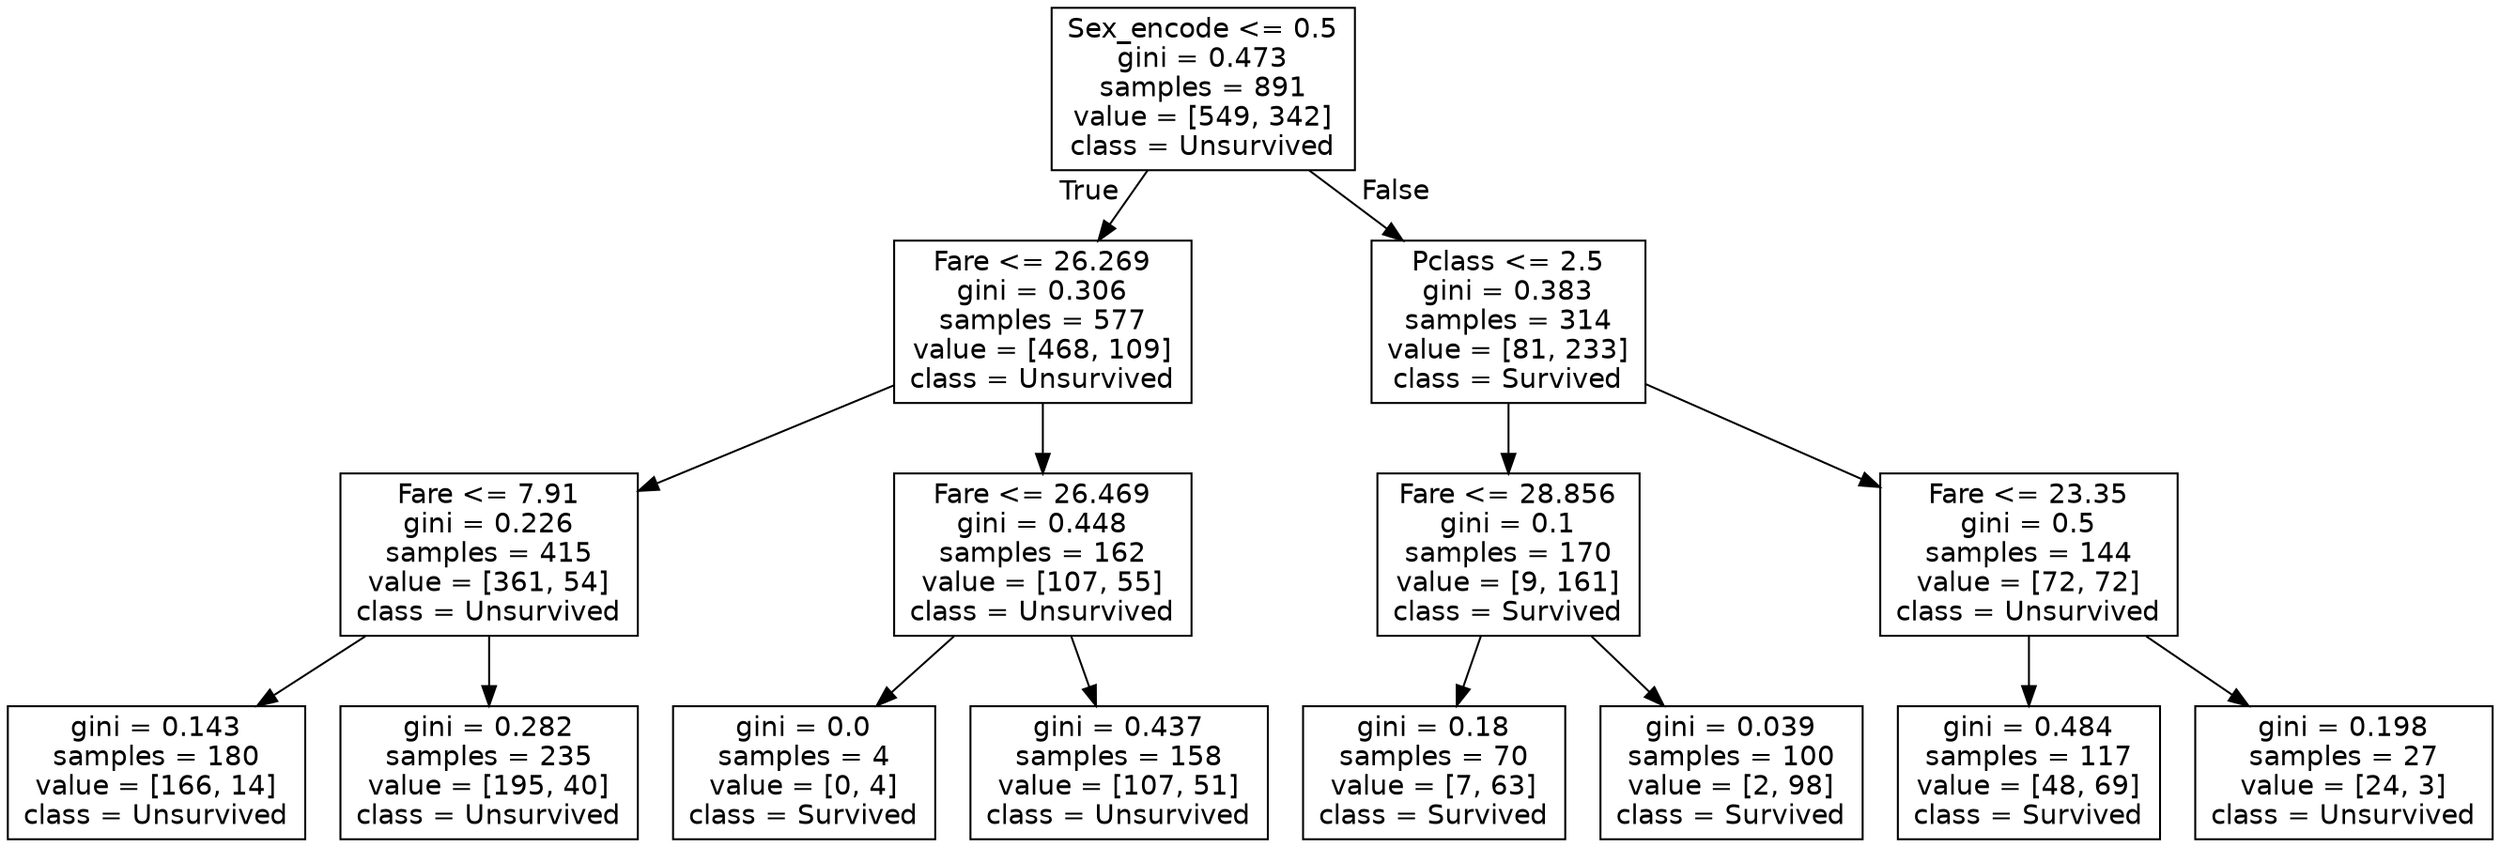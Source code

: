 digraph Tree {
node [shape=box, fontname="helvetica"] ;
edge [fontname="helvetica"] ;
0 [label="Sex_encode <= 0.5\ngini = 0.473\nsamples = 891\nvalue = [549, 342]\nclass = Unsurvived"] ;
1 [label="Fare <= 26.269\ngini = 0.306\nsamples = 577\nvalue = [468, 109]\nclass = Unsurvived"] ;
0 -> 1 [labeldistance=2.5, labelangle=45, headlabel="True"] ;
2 [label="Fare <= 7.91\ngini = 0.226\nsamples = 415\nvalue = [361, 54]\nclass = Unsurvived"] ;
1 -> 2 ;
3 [label="gini = 0.143\nsamples = 180\nvalue = [166, 14]\nclass = Unsurvived"] ;
2 -> 3 ;
4 [label="gini = 0.282\nsamples = 235\nvalue = [195, 40]\nclass = Unsurvived"] ;
2 -> 4 ;
5 [label="Fare <= 26.469\ngini = 0.448\nsamples = 162\nvalue = [107, 55]\nclass = Unsurvived"] ;
1 -> 5 ;
6 [label="gini = 0.0\nsamples = 4\nvalue = [0, 4]\nclass = Survived"] ;
5 -> 6 ;
7 [label="gini = 0.437\nsamples = 158\nvalue = [107, 51]\nclass = Unsurvived"] ;
5 -> 7 ;
8 [label="Pclass <= 2.5\ngini = 0.383\nsamples = 314\nvalue = [81, 233]\nclass = Survived"] ;
0 -> 8 [labeldistance=2.5, labelangle=-45, headlabel="False"] ;
9 [label="Fare <= 28.856\ngini = 0.1\nsamples = 170\nvalue = [9, 161]\nclass = Survived"] ;
8 -> 9 ;
10 [label="gini = 0.18\nsamples = 70\nvalue = [7, 63]\nclass = Survived"] ;
9 -> 10 ;
11 [label="gini = 0.039\nsamples = 100\nvalue = [2, 98]\nclass = Survived"] ;
9 -> 11 ;
12 [label="Fare <= 23.35\ngini = 0.5\nsamples = 144\nvalue = [72, 72]\nclass = Unsurvived"] ;
8 -> 12 ;
13 [label="gini = 0.484\nsamples = 117\nvalue = [48, 69]\nclass = Survived"] ;
12 -> 13 ;
14 [label="gini = 0.198\nsamples = 27\nvalue = [24, 3]\nclass = Unsurvived"] ;
12 -> 14 ;
}
